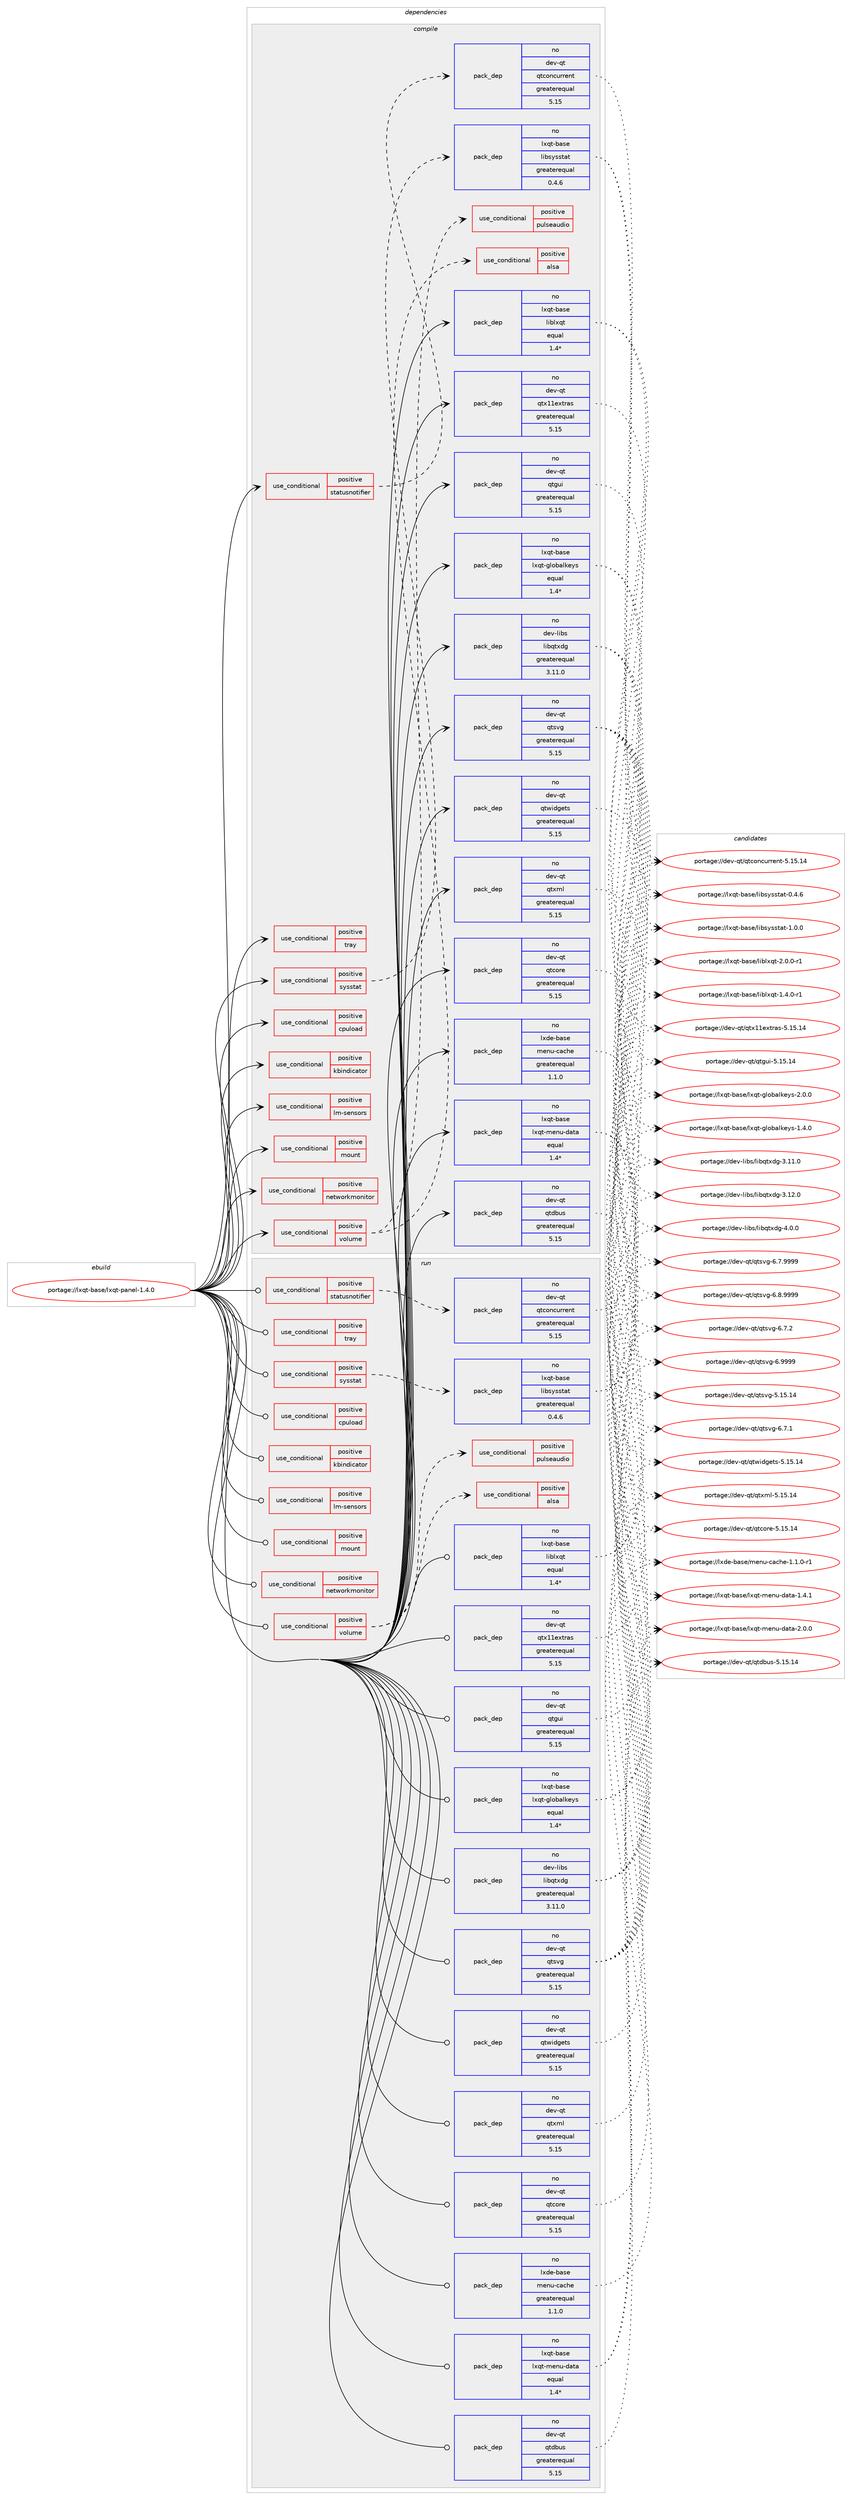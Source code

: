 digraph prolog {

# *************
# Graph options
# *************

newrank=true;
concentrate=true;
compound=true;
graph [rankdir=LR,fontname=Helvetica,fontsize=10,ranksep=1.5];#, ranksep=2.5, nodesep=0.2];
edge  [arrowhead=vee];
node  [fontname=Helvetica,fontsize=10];

# **********
# The ebuild
# **********

subgraph cluster_leftcol {
color=gray;
rank=same;
label=<<i>ebuild</i>>;
id [label="portage://lxqt-base/lxqt-panel-1.4.0", color=red, width=4, href="../lxqt-base/lxqt-panel-1.4.0.svg"];
}

# ****************
# The dependencies
# ****************

subgraph cluster_midcol {
color=gray;
label=<<i>dependencies</i>>;
subgraph cluster_compile {
fillcolor="#eeeeee";
style=filled;
label=<<i>compile</i>>;
subgraph cond67258 {
dependency144081 [label=<<TABLE BORDER="0" CELLBORDER="1" CELLSPACING="0" CELLPADDING="4"><TR><TD ROWSPAN="3" CELLPADDING="10">use_conditional</TD></TR><TR><TD>positive</TD></TR><TR><TD>cpuload</TD></TR></TABLE>>, shape=none, color=red];
# *** BEGIN UNKNOWN DEPENDENCY TYPE (TODO) ***
# dependency144081 -> package_dependency(portage://lxqt-base/lxqt-panel-1.4.0,install,no,sys-libs,libstatgrab,none,[,,],[],[])
# *** END UNKNOWN DEPENDENCY TYPE (TODO) ***

}
id:e -> dependency144081:w [weight=20,style="solid",arrowhead="vee"];
subgraph cond67259 {
dependency144082 [label=<<TABLE BORDER="0" CELLBORDER="1" CELLSPACING="0" CELLPADDING="4"><TR><TD ROWSPAN="3" CELLPADDING="10">use_conditional</TD></TR><TR><TD>positive</TD></TR><TR><TD>kbindicator</TD></TR></TABLE>>, shape=none, color=red];
# *** BEGIN UNKNOWN DEPENDENCY TYPE (TODO) ***
# dependency144082 -> package_dependency(portage://lxqt-base/lxqt-panel-1.4.0,install,no,x11-libs,libxkbcommon,none,[,,],[],[])
# *** END UNKNOWN DEPENDENCY TYPE (TODO) ***

}
id:e -> dependency144082:w [weight=20,style="solid",arrowhead="vee"];
subgraph cond67260 {
dependency144083 [label=<<TABLE BORDER="0" CELLBORDER="1" CELLSPACING="0" CELLPADDING="4"><TR><TD ROWSPAN="3" CELLPADDING="10">use_conditional</TD></TR><TR><TD>positive</TD></TR><TR><TD>lm-sensors</TD></TR></TABLE>>, shape=none, color=red];
# *** BEGIN UNKNOWN DEPENDENCY TYPE (TODO) ***
# dependency144083 -> package_dependency(portage://lxqt-base/lxqt-panel-1.4.0,install,no,sys-apps,lm-sensors,none,[,,],any_same_slot,[])
# *** END UNKNOWN DEPENDENCY TYPE (TODO) ***

}
id:e -> dependency144083:w [weight=20,style="solid",arrowhead="vee"];
subgraph cond67261 {
dependency144084 [label=<<TABLE BORDER="0" CELLBORDER="1" CELLSPACING="0" CELLPADDING="4"><TR><TD ROWSPAN="3" CELLPADDING="10">use_conditional</TD></TR><TR><TD>positive</TD></TR><TR><TD>mount</TD></TR></TABLE>>, shape=none, color=red];
# *** BEGIN UNKNOWN DEPENDENCY TYPE (TODO) ***
# dependency144084 -> package_dependency(portage://lxqt-base/lxqt-panel-1.4.0,install,no,kde-frameworks,solid,none,[,,],[slot(5)],[])
# *** END UNKNOWN DEPENDENCY TYPE (TODO) ***

}
id:e -> dependency144084:w [weight=20,style="solid",arrowhead="vee"];
subgraph cond67262 {
dependency144085 [label=<<TABLE BORDER="0" CELLBORDER="1" CELLSPACING="0" CELLPADDING="4"><TR><TD ROWSPAN="3" CELLPADDING="10">use_conditional</TD></TR><TR><TD>positive</TD></TR><TR><TD>networkmonitor</TD></TR></TABLE>>, shape=none, color=red];
# *** BEGIN UNKNOWN DEPENDENCY TYPE (TODO) ***
# dependency144085 -> package_dependency(portage://lxqt-base/lxqt-panel-1.4.0,install,no,sys-libs,libstatgrab,none,[,,],[],[])
# *** END UNKNOWN DEPENDENCY TYPE (TODO) ***

}
id:e -> dependency144085:w [weight=20,style="solid",arrowhead="vee"];
subgraph cond67263 {
dependency144086 [label=<<TABLE BORDER="0" CELLBORDER="1" CELLSPACING="0" CELLPADDING="4"><TR><TD ROWSPAN="3" CELLPADDING="10">use_conditional</TD></TR><TR><TD>positive</TD></TR><TR><TD>statusnotifier</TD></TR></TABLE>>, shape=none, color=red];
# *** BEGIN UNKNOWN DEPENDENCY TYPE (TODO) ***
# dependency144086 -> package_dependency(portage://lxqt-base/lxqt-panel-1.4.0,install,no,dev-libs,libdbusmenu-qt,none,[,,],[],[use(enable(qt5),positive)])
# *** END UNKNOWN DEPENDENCY TYPE (TODO) ***

subgraph pack74651 {
dependency144087 [label=<<TABLE BORDER="0" CELLBORDER="1" CELLSPACING="0" CELLPADDING="4" WIDTH="220"><TR><TD ROWSPAN="6" CELLPADDING="30">pack_dep</TD></TR><TR><TD WIDTH="110">no</TD></TR><TR><TD>dev-qt</TD></TR><TR><TD>qtconcurrent</TD></TR><TR><TD>greaterequal</TD></TR><TR><TD>5.15</TD></TR></TABLE>>, shape=none, color=blue];
}
dependency144086:e -> dependency144087:w [weight=20,style="dashed",arrowhead="vee"];
}
id:e -> dependency144086:w [weight=20,style="solid",arrowhead="vee"];
subgraph cond67264 {
dependency144088 [label=<<TABLE BORDER="0" CELLBORDER="1" CELLSPACING="0" CELLPADDING="4"><TR><TD ROWSPAN="3" CELLPADDING="10">use_conditional</TD></TR><TR><TD>positive</TD></TR><TR><TD>sysstat</TD></TR></TABLE>>, shape=none, color=red];
subgraph pack74652 {
dependency144089 [label=<<TABLE BORDER="0" CELLBORDER="1" CELLSPACING="0" CELLPADDING="4" WIDTH="220"><TR><TD ROWSPAN="6" CELLPADDING="30">pack_dep</TD></TR><TR><TD WIDTH="110">no</TD></TR><TR><TD>lxqt-base</TD></TR><TR><TD>libsysstat</TD></TR><TR><TD>greaterequal</TD></TR><TR><TD>0.4.6</TD></TR></TABLE>>, shape=none, color=blue];
}
dependency144088:e -> dependency144089:w [weight=20,style="dashed",arrowhead="vee"];
}
id:e -> dependency144088:w [weight=20,style="solid",arrowhead="vee"];
subgraph cond67265 {
dependency144090 [label=<<TABLE BORDER="0" CELLBORDER="1" CELLSPACING="0" CELLPADDING="4"><TR><TD ROWSPAN="3" CELLPADDING="10">use_conditional</TD></TR><TR><TD>positive</TD></TR><TR><TD>tray</TD></TR></TABLE>>, shape=none, color=red];
# *** BEGIN UNKNOWN DEPENDENCY TYPE (TODO) ***
# dependency144090 -> package_dependency(portage://lxqt-base/lxqt-panel-1.4.0,install,no,x11-libs,libxcb,none,[,,],any_same_slot,[])
# *** END UNKNOWN DEPENDENCY TYPE (TODO) ***

# *** BEGIN UNKNOWN DEPENDENCY TYPE (TODO) ***
# dependency144090 -> package_dependency(portage://lxqt-base/lxqt-panel-1.4.0,install,no,x11-libs,libXcomposite,none,[,,],[],[])
# *** END UNKNOWN DEPENDENCY TYPE (TODO) ***

# *** BEGIN UNKNOWN DEPENDENCY TYPE (TODO) ***
# dependency144090 -> package_dependency(portage://lxqt-base/lxqt-panel-1.4.0,install,no,x11-libs,libXdamage,none,[,,],[],[])
# *** END UNKNOWN DEPENDENCY TYPE (TODO) ***

# *** BEGIN UNKNOWN DEPENDENCY TYPE (TODO) ***
# dependency144090 -> package_dependency(portage://lxqt-base/lxqt-panel-1.4.0,install,no,x11-libs,libXrender,none,[,,],[],[])
# *** END UNKNOWN DEPENDENCY TYPE (TODO) ***

# *** BEGIN UNKNOWN DEPENDENCY TYPE (TODO) ***
# dependency144090 -> package_dependency(portage://lxqt-base/lxqt-panel-1.4.0,install,no,x11-libs,xcb-util,none,[,,],[],[])
# *** END UNKNOWN DEPENDENCY TYPE (TODO) ***

}
id:e -> dependency144090:w [weight=20,style="solid",arrowhead="vee"];
subgraph cond67266 {
dependency144091 [label=<<TABLE BORDER="0" CELLBORDER="1" CELLSPACING="0" CELLPADDING="4"><TR><TD ROWSPAN="3" CELLPADDING="10">use_conditional</TD></TR><TR><TD>positive</TD></TR><TR><TD>volume</TD></TR></TABLE>>, shape=none, color=red];
subgraph cond67267 {
dependency144092 [label=<<TABLE BORDER="0" CELLBORDER="1" CELLSPACING="0" CELLPADDING="4"><TR><TD ROWSPAN="3" CELLPADDING="10">use_conditional</TD></TR><TR><TD>positive</TD></TR><TR><TD>alsa</TD></TR></TABLE>>, shape=none, color=red];
# *** BEGIN UNKNOWN DEPENDENCY TYPE (TODO) ***
# dependency144092 -> package_dependency(portage://lxqt-base/lxqt-panel-1.4.0,install,no,media-libs,alsa-lib,none,[,,],[],[])
# *** END UNKNOWN DEPENDENCY TYPE (TODO) ***

}
dependency144091:e -> dependency144092:w [weight=20,style="dashed",arrowhead="vee"];
subgraph cond67268 {
dependency144093 [label=<<TABLE BORDER="0" CELLBORDER="1" CELLSPACING="0" CELLPADDING="4"><TR><TD ROWSPAN="3" CELLPADDING="10">use_conditional</TD></TR><TR><TD>positive</TD></TR><TR><TD>pulseaudio</TD></TR></TABLE>>, shape=none, color=red];
# *** BEGIN UNKNOWN DEPENDENCY TYPE (TODO) ***
# dependency144093 -> package_dependency(portage://lxqt-base/lxqt-panel-1.4.0,install,no,media-libs,libpulse,none,[,,],[],[])
# *** END UNKNOWN DEPENDENCY TYPE (TODO) ***

# *** BEGIN UNKNOWN DEPENDENCY TYPE (TODO) ***
# dependency144093 -> package_dependency(portage://lxqt-base/lxqt-panel-1.4.0,install,no,media-sound,pavucontrol-qt,none,[,,],[],[])
# *** END UNKNOWN DEPENDENCY TYPE (TODO) ***

}
dependency144091:e -> dependency144093:w [weight=20,style="dashed",arrowhead="vee"];
}
id:e -> dependency144091:w [weight=20,style="solid",arrowhead="vee"];
subgraph pack74653 {
dependency144094 [label=<<TABLE BORDER="0" CELLBORDER="1" CELLSPACING="0" CELLPADDING="4" WIDTH="220"><TR><TD ROWSPAN="6" CELLPADDING="30">pack_dep</TD></TR><TR><TD WIDTH="110">no</TD></TR><TR><TD>dev-libs</TD></TR><TR><TD>libqtxdg</TD></TR><TR><TD>greaterequal</TD></TR><TR><TD>3.11.0</TD></TR></TABLE>>, shape=none, color=blue];
}
id:e -> dependency144094:w [weight=20,style="solid",arrowhead="vee"];
subgraph pack74654 {
dependency144095 [label=<<TABLE BORDER="0" CELLBORDER="1" CELLSPACING="0" CELLPADDING="4" WIDTH="220"><TR><TD ROWSPAN="6" CELLPADDING="30">pack_dep</TD></TR><TR><TD WIDTH="110">no</TD></TR><TR><TD>dev-qt</TD></TR><TR><TD>qtcore</TD></TR><TR><TD>greaterequal</TD></TR><TR><TD>5.15</TD></TR></TABLE>>, shape=none, color=blue];
}
id:e -> dependency144095:w [weight=20,style="solid",arrowhead="vee"];
subgraph pack74655 {
dependency144096 [label=<<TABLE BORDER="0" CELLBORDER="1" CELLSPACING="0" CELLPADDING="4" WIDTH="220"><TR><TD ROWSPAN="6" CELLPADDING="30">pack_dep</TD></TR><TR><TD WIDTH="110">no</TD></TR><TR><TD>dev-qt</TD></TR><TR><TD>qtdbus</TD></TR><TR><TD>greaterequal</TD></TR><TR><TD>5.15</TD></TR></TABLE>>, shape=none, color=blue];
}
id:e -> dependency144096:w [weight=20,style="solid",arrowhead="vee"];
subgraph pack74656 {
dependency144097 [label=<<TABLE BORDER="0" CELLBORDER="1" CELLSPACING="0" CELLPADDING="4" WIDTH="220"><TR><TD ROWSPAN="6" CELLPADDING="30">pack_dep</TD></TR><TR><TD WIDTH="110">no</TD></TR><TR><TD>dev-qt</TD></TR><TR><TD>qtgui</TD></TR><TR><TD>greaterequal</TD></TR><TR><TD>5.15</TD></TR></TABLE>>, shape=none, color=blue];
}
id:e -> dependency144097:w [weight=20,style="solid",arrowhead="vee"];
subgraph pack74657 {
dependency144098 [label=<<TABLE BORDER="0" CELLBORDER="1" CELLSPACING="0" CELLPADDING="4" WIDTH="220"><TR><TD ROWSPAN="6" CELLPADDING="30">pack_dep</TD></TR><TR><TD WIDTH="110">no</TD></TR><TR><TD>dev-qt</TD></TR><TR><TD>qtsvg</TD></TR><TR><TD>greaterequal</TD></TR><TR><TD>5.15</TD></TR></TABLE>>, shape=none, color=blue];
}
id:e -> dependency144098:w [weight=20,style="solid",arrowhead="vee"];
subgraph pack74658 {
dependency144099 [label=<<TABLE BORDER="0" CELLBORDER="1" CELLSPACING="0" CELLPADDING="4" WIDTH="220"><TR><TD ROWSPAN="6" CELLPADDING="30">pack_dep</TD></TR><TR><TD WIDTH="110">no</TD></TR><TR><TD>dev-qt</TD></TR><TR><TD>qtwidgets</TD></TR><TR><TD>greaterequal</TD></TR><TR><TD>5.15</TD></TR></TABLE>>, shape=none, color=blue];
}
id:e -> dependency144099:w [weight=20,style="solid",arrowhead="vee"];
subgraph pack74659 {
dependency144100 [label=<<TABLE BORDER="0" CELLBORDER="1" CELLSPACING="0" CELLPADDING="4" WIDTH="220"><TR><TD ROWSPAN="6" CELLPADDING="30">pack_dep</TD></TR><TR><TD WIDTH="110">no</TD></TR><TR><TD>dev-qt</TD></TR><TR><TD>qtx11extras</TD></TR><TR><TD>greaterequal</TD></TR><TR><TD>5.15</TD></TR></TABLE>>, shape=none, color=blue];
}
id:e -> dependency144100:w [weight=20,style="solid",arrowhead="vee"];
subgraph pack74660 {
dependency144101 [label=<<TABLE BORDER="0" CELLBORDER="1" CELLSPACING="0" CELLPADDING="4" WIDTH="220"><TR><TD ROWSPAN="6" CELLPADDING="30">pack_dep</TD></TR><TR><TD WIDTH="110">no</TD></TR><TR><TD>dev-qt</TD></TR><TR><TD>qtxml</TD></TR><TR><TD>greaterequal</TD></TR><TR><TD>5.15</TD></TR></TABLE>>, shape=none, color=blue];
}
id:e -> dependency144101:w [weight=20,style="solid",arrowhead="vee"];
# *** BEGIN UNKNOWN DEPENDENCY TYPE (TODO) ***
# id -> package_dependency(portage://lxqt-base/lxqt-panel-1.4.0,install,no,kde-frameworks,kwindowsystem,none,[,,],[slot(5)],[use(enable(X),none)])
# *** END UNKNOWN DEPENDENCY TYPE (TODO) ***

subgraph pack74661 {
dependency144102 [label=<<TABLE BORDER="0" CELLBORDER="1" CELLSPACING="0" CELLPADDING="4" WIDTH="220"><TR><TD ROWSPAN="6" CELLPADDING="30">pack_dep</TD></TR><TR><TD WIDTH="110">no</TD></TR><TR><TD>lxde-base</TD></TR><TR><TD>menu-cache</TD></TR><TR><TD>greaterequal</TD></TR><TR><TD>1.1.0</TD></TR></TABLE>>, shape=none, color=blue];
}
id:e -> dependency144102:w [weight=20,style="solid",arrowhead="vee"];
subgraph pack74662 {
dependency144103 [label=<<TABLE BORDER="0" CELLBORDER="1" CELLSPACING="0" CELLPADDING="4" WIDTH="220"><TR><TD ROWSPAN="6" CELLPADDING="30">pack_dep</TD></TR><TR><TD WIDTH="110">no</TD></TR><TR><TD>lxqt-base</TD></TR><TR><TD>liblxqt</TD></TR><TR><TD>equal</TD></TR><TR><TD>1.4*</TD></TR></TABLE>>, shape=none, color=blue];
}
id:e -> dependency144103:w [weight=20,style="solid",arrowhead="vee"];
subgraph pack74663 {
dependency144104 [label=<<TABLE BORDER="0" CELLBORDER="1" CELLSPACING="0" CELLPADDING="4" WIDTH="220"><TR><TD ROWSPAN="6" CELLPADDING="30">pack_dep</TD></TR><TR><TD WIDTH="110">no</TD></TR><TR><TD>lxqt-base</TD></TR><TR><TD>lxqt-globalkeys</TD></TR><TR><TD>equal</TD></TR><TR><TD>1.4*</TD></TR></TABLE>>, shape=none, color=blue];
}
id:e -> dependency144104:w [weight=20,style="solid",arrowhead="vee"];
subgraph pack74664 {
dependency144105 [label=<<TABLE BORDER="0" CELLBORDER="1" CELLSPACING="0" CELLPADDING="4" WIDTH="220"><TR><TD ROWSPAN="6" CELLPADDING="30">pack_dep</TD></TR><TR><TD WIDTH="110">no</TD></TR><TR><TD>lxqt-base</TD></TR><TR><TD>lxqt-menu-data</TD></TR><TR><TD>equal</TD></TR><TR><TD>1.4*</TD></TR></TABLE>>, shape=none, color=blue];
}
id:e -> dependency144105:w [weight=20,style="solid",arrowhead="vee"];
# *** BEGIN UNKNOWN DEPENDENCY TYPE (TODO) ***
# id -> package_dependency(portage://lxqt-base/lxqt-panel-1.4.0,install,no,x11-libs,libX11,none,[,,],[],[])
# *** END UNKNOWN DEPENDENCY TYPE (TODO) ***

}
subgraph cluster_compileandrun {
fillcolor="#eeeeee";
style=filled;
label=<<i>compile and run</i>>;
}
subgraph cluster_run {
fillcolor="#eeeeee";
style=filled;
label=<<i>run</i>>;
subgraph cond67269 {
dependency144106 [label=<<TABLE BORDER="0" CELLBORDER="1" CELLSPACING="0" CELLPADDING="4"><TR><TD ROWSPAN="3" CELLPADDING="10">use_conditional</TD></TR><TR><TD>positive</TD></TR><TR><TD>cpuload</TD></TR></TABLE>>, shape=none, color=red];
# *** BEGIN UNKNOWN DEPENDENCY TYPE (TODO) ***
# dependency144106 -> package_dependency(portage://lxqt-base/lxqt-panel-1.4.0,run,no,sys-libs,libstatgrab,none,[,,],[],[])
# *** END UNKNOWN DEPENDENCY TYPE (TODO) ***

}
id:e -> dependency144106:w [weight=20,style="solid",arrowhead="odot"];
subgraph cond67270 {
dependency144107 [label=<<TABLE BORDER="0" CELLBORDER="1" CELLSPACING="0" CELLPADDING="4"><TR><TD ROWSPAN="3" CELLPADDING="10">use_conditional</TD></TR><TR><TD>positive</TD></TR><TR><TD>kbindicator</TD></TR></TABLE>>, shape=none, color=red];
# *** BEGIN UNKNOWN DEPENDENCY TYPE (TODO) ***
# dependency144107 -> package_dependency(portage://lxqt-base/lxqt-panel-1.4.0,run,no,x11-libs,libxkbcommon,none,[,,],[],[])
# *** END UNKNOWN DEPENDENCY TYPE (TODO) ***

}
id:e -> dependency144107:w [weight=20,style="solid",arrowhead="odot"];
subgraph cond67271 {
dependency144108 [label=<<TABLE BORDER="0" CELLBORDER="1" CELLSPACING="0" CELLPADDING="4"><TR><TD ROWSPAN="3" CELLPADDING="10">use_conditional</TD></TR><TR><TD>positive</TD></TR><TR><TD>lm-sensors</TD></TR></TABLE>>, shape=none, color=red];
# *** BEGIN UNKNOWN DEPENDENCY TYPE (TODO) ***
# dependency144108 -> package_dependency(portage://lxqt-base/lxqt-panel-1.4.0,run,no,sys-apps,lm-sensors,none,[,,],any_same_slot,[])
# *** END UNKNOWN DEPENDENCY TYPE (TODO) ***

}
id:e -> dependency144108:w [weight=20,style="solid",arrowhead="odot"];
subgraph cond67272 {
dependency144109 [label=<<TABLE BORDER="0" CELLBORDER="1" CELLSPACING="0" CELLPADDING="4"><TR><TD ROWSPAN="3" CELLPADDING="10">use_conditional</TD></TR><TR><TD>positive</TD></TR><TR><TD>mount</TD></TR></TABLE>>, shape=none, color=red];
# *** BEGIN UNKNOWN DEPENDENCY TYPE (TODO) ***
# dependency144109 -> package_dependency(portage://lxqt-base/lxqt-panel-1.4.0,run,no,kde-frameworks,solid,none,[,,],[slot(5)],[])
# *** END UNKNOWN DEPENDENCY TYPE (TODO) ***

}
id:e -> dependency144109:w [weight=20,style="solid",arrowhead="odot"];
subgraph cond67273 {
dependency144110 [label=<<TABLE BORDER="0" CELLBORDER="1" CELLSPACING="0" CELLPADDING="4"><TR><TD ROWSPAN="3" CELLPADDING="10">use_conditional</TD></TR><TR><TD>positive</TD></TR><TR><TD>networkmonitor</TD></TR></TABLE>>, shape=none, color=red];
# *** BEGIN UNKNOWN DEPENDENCY TYPE (TODO) ***
# dependency144110 -> package_dependency(portage://lxqt-base/lxqt-panel-1.4.0,run,no,sys-libs,libstatgrab,none,[,,],[],[])
# *** END UNKNOWN DEPENDENCY TYPE (TODO) ***

}
id:e -> dependency144110:w [weight=20,style="solid",arrowhead="odot"];
subgraph cond67274 {
dependency144111 [label=<<TABLE BORDER="0" CELLBORDER="1" CELLSPACING="0" CELLPADDING="4"><TR><TD ROWSPAN="3" CELLPADDING="10">use_conditional</TD></TR><TR><TD>positive</TD></TR><TR><TD>statusnotifier</TD></TR></TABLE>>, shape=none, color=red];
# *** BEGIN UNKNOWN DEPENDENCY TYPE (TODO) ***
# dependency144111 -> package_dependency(portage://lxqt-base/lxqt-panel-1.4.0,run,no,dev-libs,libdbusmenu-qt,none,[,,],[],[use(enable(qt5),positive)])
# *** END UNKNOWN DEPENDENCY TYPE (TODO) ***

subgraph pack74665 {
dependency144112 [label=<<TABLE BORDER="0" CELLBORDER="1" CELLSPACING="0" CELLPADDING="4" WIDTH="220"><TR><TD ROWSPAN="6" CELLPADDING="30">pack_dep</TD></TR><TR><TD WIDTH="110">no</TD></TR><TR><TD>dev-qt</TD></TR><TR><TD>qtconcurrent</TD></TR><TR><TD>greaterequal</TD></TR><TR><TD>5.15</TD></TR></TABLE>>, shape=none, color=blue];
}
dependency144111:e -> dependency144112:w [weight=20,style="dashed",arrowhead="vee"];
}
id:e -> dependency144111:w [weight=20,style="solid",arrowhead="odot"];
subgraph cond67275 {
dependency144113 [label=<<TABLE BORDER="0" CELLBORDER="1" CELLSPACING="0" CELLPADDING="4"><TR><TD ROWSPAN="3" CELLPADDING="10">use_conditional</TD></TR><TR><TD>positive</TD></TR><TR><TD>sysstat</TD></TR></TABLE>>, shape=none, color=red];
subgraph pack74666 {
dependency144114 [label=<<TABLE BORDER="0" CELLBORDER="1" CELLSPACING="0" CELLPADDING="4" WIDTH="220"><TR><TD ROWSPAN="6" CELLPADDING="30">pack_dep</TD></TR><TR><TD WIDTH="110">no</TD></TR><TR><TD>lxqt-base</TD></TR><TR><TD>libsysstat</TD></TR><TR><TD>greaterequal</TD></TR><TR><TD>0.4.6</TD></TR></TABLE>>, shape=none, color=blue];
}
dependency144113:e -> dependency144114:w [weight=20,style="dashed",arrowhead="vee"];
}
id:e -> dependency144113:w [weight=20,style="solid",arrowhead="odot"];
subgraph cond67276 {
dependency144115 [label=<<TABLE BORDER="0" CELLBORDER="1" CELLSPACING="0" CELLPADDING="4"><TR><TD ROWSPAN="3" CELLPADDING="10">use_conditional</TD></TR><TR><TD>positive</TD></TR><TR><TD>tray</TD></TR></TABLE>>, shape=none, color=red];
# *** BEGIN UNKNOWN DEPENDENCY TYPE (TODO) ***
# dependency144115 -> package_dependency(portage://lxqt-base/lxqt-panel-1.4.0,run,no,x11-libs,libxcb,none,[,,],any_same_slot,[])
# *** END UNKNOWN DEPENDENCY TYPE (TODO) ***

# *** BEGIN UNKNOWN DEPENDENCY TYPE (TODO) ***
# dependency144115 -> package_dependency(portage://lxqt-base/lxqt-panel-1.4.0,run,no,x11-libs,libXcomposite,none,[,,],[],[])
# *** END UNKNOWN DEPENDENCY TYPE (TODO) ***

# *** BEGIN UNKNOWN DEPENDENCY TYPE (TODO) ***
# dependency144115 -> package_dependency(portage://lxqt-base/lxqt-panel-1.4.0,run,no,x11-libs,libXdamage,none,[,,],[],[])
# *** END UNKNOWN DEPENDENCY TYPE (TODO) ***

# *** BEGIN UNKNOWN DEPENDENCY TYPE (TODO) ***
# dependency144115 -> package_dependency(portage://lxqt-base/lxqt-panel-1.4.0,run,no,x11-libs,libXrender,none,[,,],[],[])
# *** END UNKNOWN DEPENDENCY TYPE (TODO) ***

# *** BEGIN UNKNOWN DEPENDENCY TYPE (TODO) ***
# dependency144115 -> package_dependency(portage://lxqt-base/lxqt-panel-1.4.0,run,no,x11-libs,xcb-util,none,[,,],[],[])
# *** END UNKNOWN DEPENDENCY TYPE (TODO) ***

}
id:e -> dependency144115:w [weight=20,style="solid",arrowhead="odot"];
subgraph cond67277 {
dependency144116 [label=<<TABLE BORDER="0" CELLBORDER="1" CELLSPACING="0" CELLPADDING="4"><TR><TD ROWSPAN="3" CELLPADDING="10">use_conditional</TD></TR><TR><TD>positive</TD></TR><TR><TD>volume</TD></TR></TABLE>>, shape=none, color=red];
subgraph cond67278 {
dependency144117 [label=<<TABLE BORDER="0" CELLBORDER="1" CELLSPACING="0" CELLPADDING="4"><TR><TD ROWSPAN="3" CELLPADDING="10">use_conditional</TD></TR><TR><TD>positive</TD></TR><TR><TD>alsa</TD></TR></TABLE>>, shape=none, color=red];
# *** BEGIN UNKNOWN DEPENDENCY TYPE (TODO) ***
# dependency144117 -> package_dependency(portage://lxqt-base/lxqt-panel-1.4.0,run,no,media-libs,alsa-lib,none,[,,],[],[])
# *** END UNKNOWN DEPENDENCY TYPE (TODO) ***

}
dependency144116:e -> dependency144117:w [weight=20,style="dashed",arrowhead="vee"];
subgraph cond67279 {
dependency144118 [label=<<TABLE BORDER="0" CELLBORDER="1" CELLSPACING="0" CELLPADDING="4"><TR><TD ROWSPAN="3" CELLPADDING="10">use_conditional</TD></TR><TR><TD>positive</TD></TR><TR><TD>pulseaudio</TD></TR></TABLE>>, shape=none, color=red];
# *** BEGIN UNKNOWN DEPENDENCY TYPE (TODO) ***
# dependency144118 -> package_dependency(portage://lxqt-base/lxqt-panel-1.4.0,run,no,media-libs,libpulse,none,[,,],[],[])
# *** END UNKNOWN DEPENDENCY TYPE (TODO) ***

# *** BEGIN UNKNOWN DEPENDENCY TYPE (TODO) ***
# dependency144118 -> package_dependency(portage://lxqt-base/lxqt-panel-1.4.0,run,no,media-sound,pavucontrol-qt,none,[,,],[],[])
# *** END UNKNOWN DEPENDENCY TYPE (TODO) ***

}
dependency144116:e -> dependency144118:w [weight=20,style="dashed",arrowhead="vee"];
}
id:e -> dependency144116:w [weight=20,style="solid",arrowhead="odot"];
subgraph pack74667 {
dependency144119 [label=<<TABLE BORDER="0" CELLBORDER="1" CELLSPACING="0" CELLPADDING="4" WIDTH="220"><TR><TD ROWSPAN="6" CELLPADDING="30">pack_dep</TD></TR><TR><TD WIDTH="110">no</TD></TR><TR><TD>dev-libs</TD></TR><TR><TD>libqtxdg</TD></TR><TR><TD>greaterequal</TD></TR><TR><TD>3.11.0</TD></TR></TABLE>>, shape=none, color=blue];
}
id:e -> dependency144119:w [weight=20,style="solid",arrowhead="odot"];
subgraph pack74668 {
dependency144120 [label=<<TABLE BORDER="0" CELLBORDER="1" CELLSPACING="0" CELLPADDING="4" WIDTH="220"><TR><TD ROWSPAN="6" CELLPADDING="30">pack_dep</TD></TR><TR><TD WIDTH="110">no</TD></TR><TR><TD>dev-qt</TD></TR><TR><TD>qtcore</TD></TR><TR><TD>greaterequal</TD></TR><TR><TD>5.15</TD></TR></TABLE>>, shape=none, color=blue];
}
id:e -> dependency144120:w [weight=20,style="solid",arrowhead="odot"];
subgraph pack74669 {
dependency144121 [label=<<TABLE BORDER="0" CELLBORDER="1" CELLSPACING="0" CELLPADDING="4" WIDTH="220"><TR><TD ROWSPAN="6" CELLPADDING="30">pack_dep</TD></TR><TR><TD WIDTH="110">no</TD></TR><TR><TD>dev-qt</TD></TR><TR><TD>qtdbus</TD></TR><TR><TD>greaterequal</TD></TR><TR><TD>5.15</TD></TR></TABLE>>, shape=none, color=blue];
}
id:e -> dependency144121:w [weight=20,style="solid",arrowhead="odot"];
subgraph pack74670 {
dependency144122 [label=<<TABLE BORDER="0" CELLBORDER="1" CELLSPACING="0" CELLPADDING="4" WIDTH="220"><TR><TD ROWSPAN="6" CELLPADDING="30">pack_dep</TD></TR><TR><TD WIDTH="110">no</TD></TR><TR><TD>dev-qt</TD></TR><TR><TD>qtgui</TD></TR><TR><TD>greaterequal</TD></TR><TR><TD>5.15</TD></TR></TABLE>>, shape=none, color=blue];
}
id:e -> dependency144122:w [weight=20,style="solid",arrowhead="odot"];
subgraph pack74671 {
dependency144123 [label=<<TABLE BORDER="0" CELLBORDER="1" CELLSPACING="0" CELLPADDING="4" WIDTH="220"><TR><TD ROWSPAN="6" CELLPADDING="30">pack_dep</TD></TR><TR><TD WIDTH="110">no</TD></TR><TR><TD>dev-qt</TD></TR><TR><TD>qtsvg</TD></TR><TR><TD>greaterequal</TD></TR><TR><TD>5.15</TD></TR></TABLE>>, shape=none, color=blue];
}
id:e -> dependency144123:w [weight=20,style="solid",arrowhead="odot"];
subgraph pack74672 {
dependency144124 [label=<<TABLE BORDER="0" CELLBORDER="1" CELLSPACING="0" CELLPADDING="4" WIDTH="220"><TR><TD ROWSPAN="6" CELLPADDING="30">pack_dep</TD></TR><TR><TD WIDTH="110">no</TD></TR><TR><TD>dev-qt</TD></TR><TR><TD>qtwidgets</TD></TR><TR><TD>greaterequal</TD></TR><TR><TD>5.15</TD></TR></TABLE>>, shape=none, color=blue];
}
id:e -> dependency144124:w [weight=20,style="solid",arrowhead="odot"];
subgraph pack74673 {
dependency144125 [label=<<TABLE BORDER="0" CELLBORDER="1" CELLSPACING="0" CELLPADDING="4" WIDTH="220"><TR><TD ROWSPAN="6" CELLPADDING="30">pack_dep</TD></TR><TR><TD WIDTH="110">no</TD></TR><TR><TD>dev-qt</TD></TR><TR><TD>qtx11extras</TD></TR><TR><TD>greaterequal</TD></TR><TR><TD>5.15</TD></TR></TABLE>>, shape=none, color=blue];
}
id:e -> dependency144125:w [weight=20,style="solid",arrowhead="odot"];
subgraph pack74674 {
dependency144126 [label=<<TABLE BORDER="0" CELLBORDER="1" CELLSPACING="0" CELLPADDING="4" WIDTH="220"><TR><TD ROWSPAN="6" CELLPADDING="30">pack_dep</TD></TR><TR><TD WIDTH="110">no</TD></TR><TR><TD>dev-qt</TD></TR><TR><TD>qtxml</TD></TR><TR><TD>greaterequal</TD></TR><TR><TD>5.15</TD></TR></TABLE>>, shape=none, color=blue];
}
id:e -> dependency144126:w [weight=20,style="solid",arrowhead="odot"];
# *** BEGIN UNKNOWN DEPENDENCY TYPE (TODO) ***
# id -> package_dependency(portage://lxqt-base/lxqt-panel-1.4.0,run,no,kde-frameworks,kwindowsystem,none,[,,],[slot(5)],[use(enable(X),none)])
# *** END UNKNOWN DEPENDENCY TYPE (TODO) ***

subgraph pack74675 {
dependency144127 [label=<<TABLE BORDER="0" CELLBORDER="1" CELLSPACING="0" CELLPADDING="4" WIDTH="220"><TR><TD ROWSPAN="6" CELLPADDING="30">pack_dep</TD></TR><TR><TD WIDTH="110">no</TD></TR><TR><TD>lxde-base</TD></TR><TR><TD>menu-cache</TD></TR><TR><TD>greaterequal</TD></TR><TR><TD>1.1.0</TD></TR></TABLE>>, shape=none, color=blue];
}
id:e -> dependency144127:w [weight=20,style="solid",arrowhead="odot"];
subgraph pack74676 {
dependency144128 [label=<<TABLE BORDER="0" CELLBORDER="1" CELLSPACING="0" CELLPADDING="4" WIDTH="220"><TR><TD ROWSPAN="6" CELLPADDING="30">pack_dep</TD></TR><TR><TD WIDTH="110">no</TD></TR><TR><TD>lxqt-base</TD></TR><TR><TD>liblxqt</TD></TR><TR><TD>equal</TD></TR><TR><TD>1.4*</TD></TR></TABLE>>, shape=none, color=blue];
}
id:e -> dependency144128:w [weight=20,style="solid",arrowhead="odot"];
subgraph pack74677 {
dependency144129 [label=<<TABLE BORDER="0" CELLBORDER="1" CELLSPACING="0" CELLPADDING="4" WIDTH="220"><TR><TD ROWSPAN="6" CELLPADDING="30">pack_dep</TD></TR><TR><TD WIDTH="110">no</TD></TR><TR><TD>lxqt-base</TD></TR><TR><TD>lxqt-globalkeys</TD></TR><TR><TD>equal</TD></TR><TR><TD>1.4*</TD></TR></TABLE>>, shape=none, color=blue];
}
id:e -> dependency144129:w [weight=20,style="solid",arrowhead="odot"];
subgraph pack74678 {
dependency144130 [label=<<TABLE BORDER="0" CELLBORDER="1" CELLSPACING="0" CELLPADDING="4" WIDTH="220"><TR><TD ROWSPAN="6" CELLPADDING="30">pack_dep</TD></TR><TR><TD WIDTH="110">no</TD></TR><TR><TD>lxqt-base</TD></TR><TR><TD>lxqt-menu-data</TD></TR><TR><TD>equal</TD></TR><TR><TD>1.4*</TD></TR></TABLE>>, shape=none, color=blue];
}
id:e -> dependency144130:w [weight=20,style="solid",arrowhead="odot"];
# *** BEGIN UNKNOWN DEPENDENCY TYPE (TODO) ***
# id -> package_dependency(portage://lxqt-base/lxqt-panel-1.4.0,run,no,x11-libs,libX11,none,[,,],[],[])
# *** END UNKNOWN DEPENDENCY TYPE (TODO) ***

}
}

# **************
# The candidates
# **************

subgraph cluster_choices {
rank=same;
color=gray;
label=<<i>candidates</i>>;

subgraph choice74651 {
color=black;
nodesep=1;
choice100101118451131164711311699111110991171141141011101164553464953464952 [label="portage://dev-qt/qtconcurrent-5.15.14", color=red, width=4,href="../dev-qt/qtconcurrent-5.15.14.svg"];
dependency144087:e -> choice100101118451131164711311699111110991171141141011101164553464953464952:w [style=dotted,weight="100"];
}
subgraph choice74652 {
color=black;
nodesep=1;
choice108120113116459897115101471081059811512111511511697116454846524654 [label="portage://lxqt-base/libsysstat-0.4.6", color=red, width=4,href="../lxqt-base/libsysstat-0.4.6.svg"];
choice108120113116459897115101471081059811512111511511697116454946484648 [label="portage://lxqt-base/libsysstat-1.0.0", color=red, width=4,href="../lxqt-base/libsysstat-1.0.0.svg"];
dependency144089:e -> choice108120113116459897115101471081059811512111511511697116454846524654:w [style=dotted,weight="100"];
dependency144089:e -> choice108120113116459897115101471081059811512111511511697116454946484648:w [style=dotted,weight="100"];
}
subgraph choice74653 {
color=black;
nodesep=1;
choice1001011184510810598115471081059811311612010010345514649494648 [label="portage://dev-libs/libqtxdg-3.11.0", color=red, width=4,href="../dev-libs/libqtxdg-3.11.0.svg"];
choice1001011184510810598115471081059811311612010010345514649504648 [label="portage://dev-libs/libqtxdg-3.12.0", color=red, width=4,href="../dev-libs/libqtxdg-3.12.0.svg"];
choice10010111845108105981154710810598113116120100103455246484648 [label="portage://dev-libs/libqtxdg-4.0.0", color=red, width=4,href="../dev-libs/libqtxdg-4.0.0.svg"];
dependency144094:e -> choice1001011184510810598115471081059811311612010010345514649494648:w [style=dotted,weight="100"];
dependency144094:e -> choice1001011184510810598115471081059811311612010010345514649504648:w [style=dotted,weight="100"];
dependency144094:e -> choice10010111845108105981154710810598113116120100103455246484648:w [style=dotted,weight="100"];
}
subgraph choice74654 {
color=black;
nodesep=1;
choice1001011184511311647113116991111141014553464953464952 [label="portage://dev-qt/qtcore-5.15.14", color=red, width=4,href="../dev-qt/qtcore-5.15.14.svg"];
dependency144095:e -> choice1001011184511311647113116991111141014553464953464952:w [style=dotted,weight="100"];
}
subgraph choice74655 {
color=black;
nodesep=1;
choice1001011184511311647113116100981171154553464953464952 [label="portage://dev-qt/qtdbus-5.15.14", color=red, width=4,href="../dev-qt/qtdbus-5.15.14.svg"];
dependency144096:e -> choice1001011184511311647113116100981171154553464953464952:w [style=dotted,weight="100"];
}
subgraph choice74656 {
color=black;
nodesep=1;
choice10010111845113116471131161031171054553464953464952 [label="portage://dev-qt/qtgui-5.15.14", color=red, width=4,href="../dev-qt/qtgui-5.15.14.svg"];
dependency144097:e -> choice10010111845113116471131161031171054553464953464952:w [style=dotted,weight="100"];
}
subgraph choice74657 {
color=black;
nodesep=1;
choice10010111845113116471131161151181034553464953464952 [label="portage://dev-qt/qtsvg-5.15.14", color=red, width=4,href="../dev-qt/qtsvg-5.15.14.svg"];
choice1001011184511311647113116115118103455446554649 [label="portage://dev-qt/qtsvg-6.7.1", color=red, width=4,href="../dev-qt/qtsvg-6.7.1.svg"];
choice1001011184511311647113116115118103455446554650 [label="portage://dev-qt/qtsvg-6.7.2", color=red, width=4,href="../dev-qt/qtsvg-6.7.2.svg"];
choice1001011184511311647113116115118103455446554657575757 [label="portage://dev-qt/qtsvg-6.7.9999", color=red, width=4,href="../dev-qt/qtsvg-6.7.9999.svg"];
choice1001011184511311647113116115118103455446564657575757 [label="portage://dev-qt/qtsvg-6.8.9999", color=red, width=4,href="../dev-qt/qtsvg-6.8.9999.svg"];
choice100101118451131164711311611511810345544657575757 [label="portage://dev-qt/qtsvg-6.9999", color=red, width=4,href="../dev-qt/qtsvg-6.9999.svg"];
dependency144098:e -> choice10010111845113116471131161151181034553464953464952:w [style=dotted,weight="100"];
dependency144098:e -> choice1001011184511311647113116115118103455446554649:w [style=dotted,weight="100"];
dependency144098:e -> choice1001011184511311647113116115118103455446554650:w [style=dotted,weight="100"];
dependency144098:e -> choice1001011184511311647113116115118103455446554657575757:w [style=dotted,weight="100"];
dependency144098:e -> choice1001011184511311647113116115118103455446564657575757:w [style=dotted,weight="100"];
dependency144098:e -> choice100101118451131164711311611511810345544657575757:w [style=dotted,weight="100"];
}
subgraph choice74658 {
color=black;
nodesep=1;
choice10010111845113116471131161191051001031011161154553464953464952 [label="portage://dev-qt/qtwidgets-5.15.14", color=red, width=4,href="../dev-qt/qtwidgets-5.15.14.svg"];
dependency144099:e -> choice10010111845113116471131161191051001031011161154553464953464952:w [style=dotted,weight="100"];
}
subgraph choice74659 {
color=black;
nodesep=1;
choice10010111845113116471131161204949101120116114971154553464953464952 [label="portage://dev-qt/qtx11extras-5.15.14", color=red, width=4,href="../dev-qt/qtx11extras-5.15.14.svg"];
dependency144100:e -> choice10010111845113116471131161204949101120116114971154553464953464952:w [style=dotted,weight="100"];
}
subgraph choice74660 {
color=black;
nodesep=1;
choice10010111845113116471131161201091084553464953464952 [label="portage://dev-qt/qtxml-5.15.14", color=red, width=4,href="../dev-qt/qtxml-5.15.14.svg"];
dependency144101:e -> choice10010111845113116471131161201091084553464953464952:w [style=dotted,weight="100"];
}
subgraph choice74661 {
color=black;
nodesep=1;
choice10812010010145989711510147109101110117459997991041014549464946484511449 [label="portage://lxde-base/menu-cache-1.1.0-r1", color=red, width=4,href="../lxde-base/menu-cache-1.1.0-r1.svg"];
dependency144102:e -> choice10812010010145989711510147109101110117459997991041014549464946484511449:w [style=dotted,weight="100"];
}
subgraph choice74662 {
color=black;
nodesep=1;
choice10812011311645989711510147108105981081201131164549465246484511449 [label="portage://lxqt-base/liblxqt-1.4.0-r1", color=red, width=4,href="../lxqt-base/liblxqt-1.4.0-r1.svg"];
choice10812011311645989711510147108105981081201131164550464846484511449 [label="portage://lxqt-base/liblxqt-2.0.0-r1", color=red, width=4,href="../lxqt-base/liblxqt-2.0.0-r1.svg"];
dependency144103:e -> choice10812011311645989711510147108105981081201131164549465246484511449:w [style=dotted,weight="100"];
dependency144103:e -> choice10812011311645989711510147108105981081201131164550464846484511449:w [style=dotted,weight="100"];
}
subgraph choice74663 {
color=black;
nodesep=1;
choice10812011311645989711510147108120113116451031081119897108107101121115454946524648 [label="portage://lxqt-base/lxqt-globalkeys-1.4.0", color=red, width=4,href="../lxqt-base/lxqt-globalkeys-1.4.0.svg"];
choice10812011311645989711510147108120113116451031081119897108107101121115455046484648 [label="portage://lxqt-base/lxqt-globalkeys-2.0.0", color=red, width=4,href="../lxqt-base/lxqt-globalkeys-2.0.0.svg"];
dependency144104:e -> choice10812011311645989711510147108120113116451031081119897108107101121115454946524648:w [style=dotted,weight="100"];
dependency144104:e -> choice10812011311645989711510147108120113116451031081119897108107101121115455046484648:w [style=dotted,weight="100"];
}
subgraph choice74664 {
color=black;
nodesep=1;
choice1081201131164598971151014710812011311645109101110117451009711697454946524649 [label="portage://lxqt-base/lxqt-menu-data-1.4.1", color=red, width=4,href="../lxqt-base/lxqt-menu-data-1.4.1.svg"];
choice1081201131164598971151014710812011311645109101110117451009711697455046484648 [label="portage://lxqt-base/lxqt-menu-data-2.0.0", color=red, width=4,href="../lxqt-base/lxqt-menu-data-2.0.0.svg"];
dependency144105:e -> choice1081201131164598971151014710812011311645109101110117451009711697454946524649:w [style=dotted,weight="100"];
dependency144105:e -> choice1081201131164598971151014710812011311645109101110117451009711697455046484648:w [style=dotted,weight="100"];
}
subgraph choice74665 {
color=black;
nodesep=1;
choice100101118451131164711311699111110991171141141011101164553464953464952 [label="portage://dev-qt/qtconcurrent-5.15.14", color=red, width=4,href="../dev-qt/qtconcurrent-5.15.14.svg"];
dependency144112:e -> choice100101118451131164711311699111110991171141141011101164553464953464952:w [style=dotted,weight="100"];
}
subgraph choice74666 {
color=black;
nodesep=1;
choice108120113116459897115101471081059811512111511511697116454846524654 [label="portage://lxqt-base/libsysstat-0.4.6", color=red, width=4,href="../lxqt-base/libsysstat-0.4.6.svg"];
choice108120113116459897115101471081059811512111511511697116454946484648 [label="portage://lxqt-base/libsysstat-1.0.0", color=red, width=4,href="../lxqt-base/libsysstat-1.0.0.svg"];
dependency144114:e -> choice108120113116459897115101471081059811512111511511697116454846524654:w [style=dotted,weight="100"];
dependency144114:e -> choice108120113116459897115101471081059811512111511511697116454946484648:w [style=dotted,weight="100"];
}
subgraph choice74667 {
color=black;
nodesep=1;
choice1001011184510810598115471081059811311612010010345514649494648 [label="portage://dev-libs/libqtxdg-3.11.0", color=red, width=4,href="../dev-libs/libqtxdg-3.11.0.svg"];
choice1001011184510810598115471081059811311612010010345514649504648 [label="portage://dev-libs/libqtxdg-3.12.0", color=red, width=4,href="../dev-libs/libqtxdg-3.12.0.svg"];
choice10010111845108105981154710810598113116120100103455246484648 [label="portage://dev-libs/libqtxdg-4.0.0", color=red, width=4,href="../dev-libs/libqtxdg-4.0.0.svg"];
dependency144119:e -> choice1001011184510810598115471081059811311612010010345514649494648:w [style=dotted,weight="100"];
dependency144119:e -> choice1001011184510810598115471081059811311612010010345514649504648:w [style=dotted,weight="100"];
dependency144119:e -> choice10010111845108105981154710810598113116120100103455246484648:w [style=dotted,weight="100"];
}
subgraph choice74668 {
color=black;
nodesep=1;
choice1001011184511311647113116991111141014553464953464952 [label="portage://dev-qt/qtcore-5.15.14", color=red, width=4,href="../dev-qt/qtcore-5.15.14.svg"];
dependency144120:e -> choice1001011184511311647113116991111141014553464953464952:w [style=dotted,weight="100"];
}
subgraph choice74669 {
color=black;
nodesep=1;
choice1001011184511311647113116100981171154553464953464952 [label="portage://dev-qt/qtdbus-5.15.14", color=red, width=4,href="../dev-qt/qtdbus-5.15.14.svg"];
dependency144121:e -> choice1001011184511311647113116100981171154553464953464952:w [style=dotted,weight="100"];
}
subgraph choice74670 {
color=black;
nodesep=1;
choice10010111845113116471131161031171054553464953464952 [label="portage://dev-qt/qtgui-5.15.14", color=red, width=4,href="../dev-qt/qtgui-5.15.14.svg"];
dependency144122:e -> choice10010111845113116471131161031171054553464953464952:w [style=dotted,weight="100"];
}
subgraph choice74671 {
color=black;
nodesep=1;
choice10010111845113116471131161151181034553464953464952 [label="portage://dev-qt/qtsvg-5.15.14", color=red, width=4,href="../dev-qt/qtsvg-5.15.14.svg"];
choice1001011184511311647113116115118103455446554649 [label="portage://dev-qt/qtsvg-6.7.1", color=red, width=4,href="../dev-qt/qtsvg-6.7.1.svg"];
choice1001011184511311647113116115118103455446554650 [label="portage://dev-qt/qtsvg-6.7.2", color=red, width=4,href="../dev-qt/qtsvg-6.7.2.svg"];
choice1001011184511311647113116115118103455446554657575757 [label="portage://dev-qt/qtsvg-6.7.9999", color=red, width=4,href="../dev-qt/qtsvg-6.7.9999.svg"];
choice1001011184511311647113116115118103455446564657575757 [label="portage://dev-qt/qtsvg-6.8.9999", color=red, width=4,href="../dev-qt/qtsvg-6.8.9999.svg"];
choice100101118451131164711311611511810345544657575757 [label="portage://dev-qt/qtsvg-6.9999", color=red, width=4,href="../dev-qt/qtsvg-6.9999.svg"];
dependency144123:e -> choice10010111845113116471131161151181034553464953464952:w [style=dotted,weight="100"];
dependency144123:e -> choice1001011184511311647113116115118103455446554649:w [style=dotted,weight="100"];
dependency144123:e -> choice1001011184511311647113116115118103455446554650:w [style=dotted,weight="100"];
dependency144123:e -> choice1001011184511311647113116115118103455446554657575757:w [style=dotted,weight="100"];
dependency144123:e -> choice1001011184511311647113116115118103455446564657575757:w [style=dotted,weight="100"];
dependency144123:e -> choice100101118451131164711311611511810345544657575757:w [style=dotted,weight="100"];
}
subgraph choice74672 {
color=black;
nodesep=1;
choice10010111845113116471131161191051001031011161154553464953464952 [label="portage://dev-qt/qtwidgets-5.15.14", color=red, width=4,href="../dev-qt/qtwidgets-5.15.14.svg"];
dependency144124:e -> choice10010111845113116471131161191051001031011161154553464953464952:w [style=dotted,weight="100"];
}
subgraph choice74673 {
color=black;
nodesep=1;
choice10010111845113116471131161204949101120116114971154553464953464952 [label="portage://dev-qt/qtx11extras-5.15.14", color=red, width=4,href="../dev-qt/qtx11extras-5.15.14.svg"];
dependency144125:e -> choice10010111845113116471131161204949101120116114971154553464953464952:w [style=dotted,weight="100"];
}
subgraph choice74674 {
color=black;
nodesep=1;
choice10010111845113116471131161201091084553464953464952 [label="portage://dev-qt/qtxml-5.15.14", color=red, width=4,href="../dev-qt/qtxml-5.15.14.svg"];
dependency144126:e -> choice10010111845113116471131161201091084553464953464952:w [style=dotted,weight="100"];
}
subgraph choice74675 {
color=black;
nodesep=1;
choice10812010010145989711510147109101110117459997991041014549464946484511449 [label="portage://lxde-base/menu-cache-1.1.0-r1", color=red, width=4,href="../lxde-base/menu-cache-1.1.0-r1.svg"];
dependency144127:e -> choice10812010010145989711510147109101110117459997991041014549464946484511449:w [style=dotted,weight="100"];
}
subgraph choice74676 {
color=black;
nodesep=1;
choice10812011311645989711510147108105981081201131164549465246484511449 [label="portage://lxqt-base/liblxqt-1.4.0-r1", color=red, width=4,href="../lxqt-base/liblxqt-1.4.0-r1.svg"];
choice10812011311645989711510147108105981081201131164550464846484511449 [label="portage://lxqt-base/liblxqt-2.0.0-r1", color=red, width=4,href="../lxqt-base/liblxqt-2.0.0-r1.svg"];
dependency144128:e -> choice10812011311645989711510147108105981081201131164549465246484511449:w [style=dotted,weight="100"];
dependency144128:e -> choice10812011311645989711510147108105981081201131164550464846484511449:w [style=dotted,weight="100"];
}
subgraph choice74677 {
color=black;
nodesep=1;
choice10812011311645989711510147108120113116451031081119897108107101121115454946524648 [label="portage://lxqt-base/lxqt-globalkeys-1.4.0", color=red, width=4,href="../lxqt-base/lxqt-globalkeys-1.4.0.svg"];
choice10812011311645989711510147108120113116451031081119897108107101121115455046484648 [label="portage://lxqt-base/lxqt-globalkeys-2.0.0", color=red, width=4,href="../lxqt-base/lxqt-globalkeys-2.0.0.svg"];
dependency144129:e -> choice10812011311645989711510147108120113116451031081119897108107101121115454946524648:w [style=dotted,weight="100"];
dependency144129:e -> choice10812011311645989711510147108120113116451031081119897108107101121115455046484648:w [style=dotted,weight="100"];
}
subgraph choice74678 {
color=black;
nodesep=1;
choice1081201131164598971151014710812011311645109101110117451009711697454946524649 [label="portage://lxqt-base/lxqt-menu-data-1.4.1", color=red, width=4,href="../lxqt-base/lxqt-menu-data-1.4.1.svg"];
choice1081201131164598971151014710812011311645109101110117451009711697455046484648 [label="portage://lxqt-base/lxqt-menu-data-2.0.0", color=red, width=4,href="../lxqt-base/lxqt-menu-data-2.0.0.svg"];
dependency144130:e -> choice1081201131164598971151014710812011311645109101110117451009711697454946524649:w [style=dotted,weight="100"];
dependency144130:e -> choice1081201131164598971151014710812011311645109101110117451009711697455046484648:w [style=dotted,weight="100"];
}
}

}
